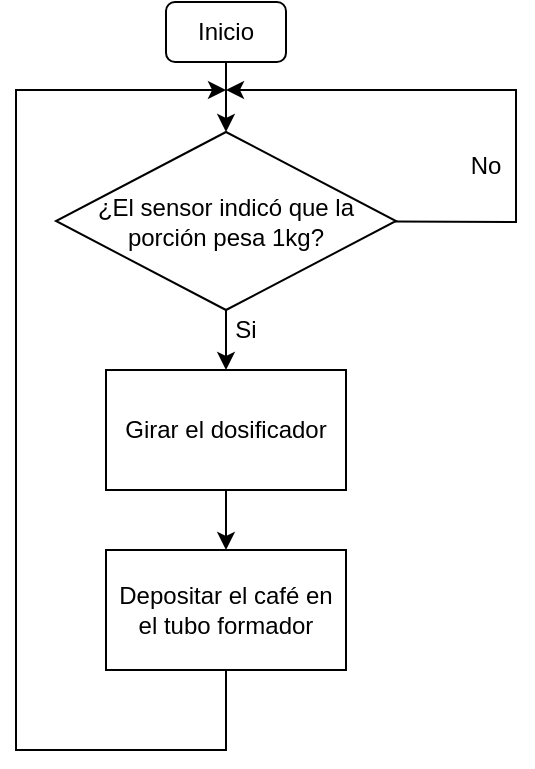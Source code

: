 <mxfile>
    <diagram id="Y1xlj4WYCK18iGGG3-vV" name="Page-1">
        <mxGraphModel dx="273" dy="483" grid="1" gridSize="10" guides="1" tooltips="1" connect="1" arrows="1" fold="1" page="1" pageScale="1" pageWidth="1169" pageHeight="827" math="0" shadow="0">
            <root>
                <mxCell id="0"/>
                <mxCell id="1" parent="0"/>
                <mxCell id="11" value="" style="edgeStyle=none;html=1;" edge="1" parent="1" source="7" target="10">
                    <mxGeometry relative="1" as="geometry"/>
                </mxCell>
                <mxCell id="15" style="edgeStyle=none;rounded=0;html=1;strokeColor=default;" edge="1" parent="1" source="7">
                    <mxGeometry relative="1" as="geometry">
                        <mxPoint x="605" y="220" as="targetPoint"/>
                        <Array as="points">
                            <mxPoint x="750" y="286"/>
                            <mxPoint x="750" y="220"/>
                        </Array>
                    </mxGeometry>
                </mxCell>
                <mxCell id="7" value="¿El sensor indicó que la porción pesa 1kg?" style="rhombus;whiteSpace=wrap;html=1;" vertex="1" parent="1">
                    <mxGeometry x="520" y="241" width="170" height="89" as="geometry"/>
                </mxCell>
                <mxCell id="8" value="" style="edgeStyle=none;html=1;entryX=0.5;entryY=0;entryDx=0;entryDy=0;" edge="1" parent="1" source="9" target="7">
                    <mxGeometry relative="1" as="geometry">
                        <mxPoint x="605" y="236" as="targetPoint"/>
                    </mxGeometry>
                </mxCell>
                <mxCell id="9" value="Inicio" style="rounded=1;whiteSpace=wrap;html=1;" vertex="1" parent="1">
                    <mxGeometry x="575" y="176" width="60" height="30" as="geometry"/>
                </mxCell>
                <mxCell id="13" value="" style="edgeStyle=none;html=1;" edge="1" parent="1" source="10" target="12">
                    <mxGeometry relative="1" as="geometry"/>
                </mxCell>
                <mxCell id="10" value="Girar el dosificador" style="whiteSpace=wrap;html=1;" vertex="1" parent="1">
                    <mxGeometry x="545" y="360" width="120" height="60" as="geometry"/>
                </mxCell>
                <mxCell id="14" style="edgeStyle=none;html=1;strokeColor=default;rounded=0;" edge="1" parent="1" source="12">
                    <mxGeometry relative="1" as="geometry">
                        <mxPoint x="605" y="220" as="targetPoint"/>
                        <Array as="points">
                            <mxPoint x="605" y="550"/>
                            <mxPoint x="500" y="550"/>
                            <mxPoint x="500" y="220"/>
                        </Array>
                    </mxGeometry>
                </mxCell>
                <mxCell id="12" value="Depositar el café en el tubo formador" style="whiteSpace=wrap;html=1;" vertex="1" parent="1">
                    <mxGeometry x="545" y="450" width="120" height="60" as="geometry"/>
                </mxCell>
                <mxCell id="16" value="Si" style="text;html=1;strokeColor=none;fillColor=none;align=center;verticalAlign=middle;whiteSpace=wrap;rounded=0;" vertex="1" parent="1">
                    <mxGeometry x="600" y="330" width="30" height="20" as="geometry"/>
                </mxCell>
                <mxCell id="17" value="No" style="text;html=1;strokeColor=none;fillColor=none;align=center;verticalAlign=middle;whiteSpace=wrap;rounded=0;" vertex="1" parent="1">
                    <mxGeometry x="720" y="250" width="30" height="16" as="geometry"/>
                </mxCell>
            </root>
        </mxGraphModel>
    </diagram>
</mxfile>